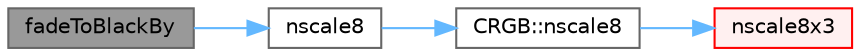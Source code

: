 digraph "fadeToBlackBy"
{
 // LATEX_PDF_SIZE
  bgcolor="transparent";
  edge [fontname=Helvetica,fontsize=10,labelfontname=Helvetica,labelfontsize=10];
  node [fontname=Helvetica,fontsize=10,shape=box,height=0.2,width=0.4];
  rankdir="LR";
  Node1 [id="Node000001",label="fadeToBlackBy",height=0.2,width=0.4,color="gray40", fillcolor="grey60", style="filled", fontcolor="black",tooltip="Reduce the brightness of an array of pixels all at once."];
  Node1 -> Node2 [id="edge1_Node000001_Node000002",color="steelblue1",style="solid",tooltip=" "];
  Node2 [id="Node000002",label="nscale8",height=0.2,width=0.4,color="grey40", fillcolor="white", style="filled",URL="$d3/d1c/group___color_fades.html#gad0356fc313196732e7cd4e64f506f82b",tooltip="Scale the brightness of an array of pixels all at once."];
  Node2 -> Node3 [id="edge2_Node000002_Node000003",color="steelblue1",style="solid",tooltip=" "];
  Node3 [id="Node000003",label="CRGB::nscale8",height=0.2,width=0.4,color="grey40", fillcolor="white", style="filled",URL="$db/d87/group___pixel_types.html#a5a3c3370a7de840ac31c07f6dc9bdb63",tooltip="Scale down a RGB to N/256ths of its current brightness, using \"plain math\" dimming rules."];
  Node3 -> Node4 [id="edge3_Node000003_Node000004",color="steelblue1",style="solid",tooltip=" "];
  Node4 [id="Node000004",label="nscale8x3",height=0.2,width=0.4,color="red", fillcolor="#FFF0F0", style="filled",URL="$d0/da8/group___scaling.html#ga39bf87e5526120889086cab19ac749b1",tooltip="Scale three one-byte values by a fourth one, which is treated as the numerator of a fraction whose de..."];
}
